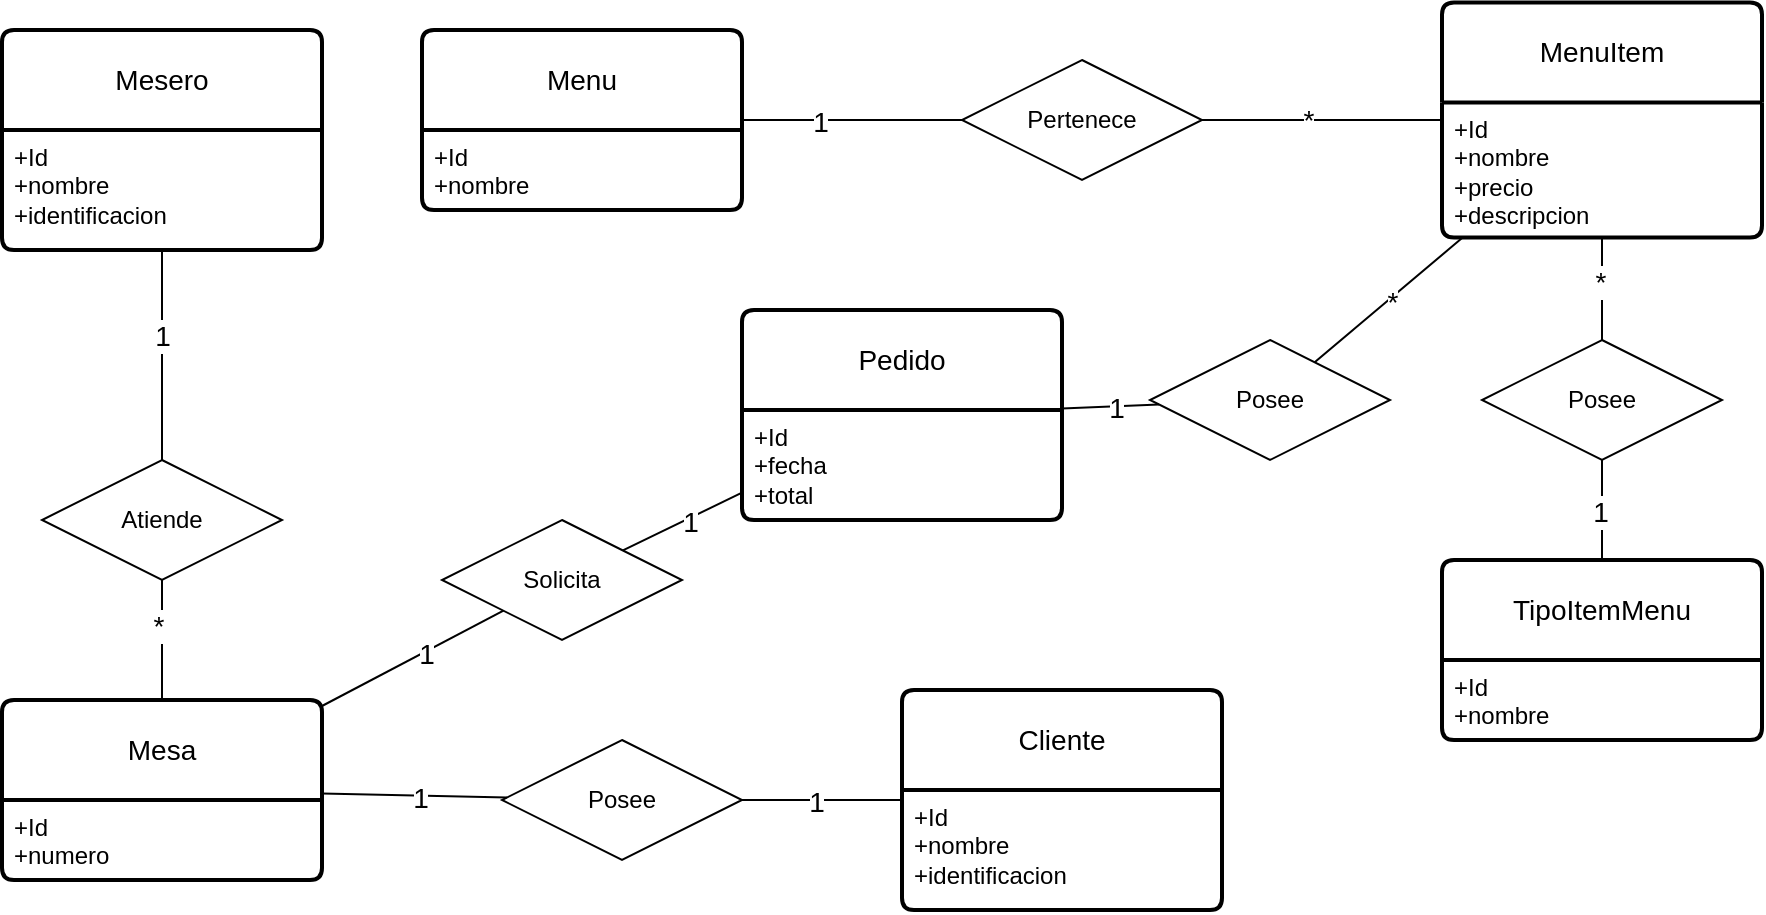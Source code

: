 <mxfile version="24.5.2" type="device">
  <diagram id="fwQpp3RQB80OJueuULL_" name="Page-1">
    <mxGraphModel dx="2193" dy="716" grid="1" gridSize="10" guides="1" tooltips="1" connect="1" arrows="1" fold="1" page="1" pageScale="1" pageWidth="827" pageHeight="1169" math="0" shadow="0">
      <root>
        <mxCell id="0" />
        <mxCell id="1" parent="0" />
        <mxCell id="vtWUlZLhgFQk392brU8j-11" style="edgeStyle=orthogonalEdgeStyle;rounded=0;orthogonalLoop=1;jettySize=auto;html=1;endArrow=none;endFill=0;" edge="1" parent="1" source="vtWUlZLhgFQk392brU8j-13" target="vtWUlZLhgFQk392brU8j-10">
          <mxGeometry relative="1" as="geometry">
            <mxPoint x="200" y="110" as="sourcePoint" />
          </mxGeometry>
        </mxCell>
        <mxCell id="vtWUlZLhgFQk392brU8j-15" value="1" style="edgeLabel;html=1;align=center;verticalAlign=middle;resizable=0;points=[];fontSize=14;" vertex="1" connectable="0" parent="vtWUlZLhgFQk392brU8j-11">
          <mxGeometry x="-0.291" y="-1" relative="1" as="geometry">
            <mxPoint as="offset" />
          </mxGeometry>
        </mxCell>
        <mxCell id="vtWUlZLhgFQk392brU8j-12" style="edgeStyle=orthogonalEdgeStyle;rounded=0;orthogonalLoop=1;jettySize=auto;html=1;endArrow=none;endFill=0;" edge="1" parent="1" source="vtWUlZLhgFQk392brU8j-10" target="vtWUlZLhgFQk392brU8j-27">
          <mxGeometry relative="1" as="geometry">
            <mxPoint x="560.0" y="110" as="targetPoint" />
          </mxGeometry>
        </mxCell>
        <mxCell id="vtWUlZLhgFQk392brU8j-16" value="&lt;font style=&quot;font-size: 14px;&quot;&gt;*&lt;/font&gt;" style="edgeLabel;html=1;align=center;verticalAlign=middle;resizable=0;points=[];" vertex="1" connectable="0" parent="vtWUlZLhgFQk392brU8j-12">
          <mxGeometry x="-0.117" relative="1" as="geometry">
            <mxPoint as="offset" />
          </mxGeometry>
        </mxCell>
        <mxCell id="vtWUlZLhgFQk392brU8j-10" value="Pertenece" style="shape=rhombus;perimeter=rhombusPerimeter;whiteSpace=wrap;html=1;align=center;" vertex="1" parent="1">
          <mxGeometry x="320" y="80" width="120" height="60" as="geometry" />
        </mxCell>
        <mxCell id="vtWUlZLhgFQk392brU8j-13" value="Menu" style="swimlane;childLayout=stackLayout;horizontal=1;startSize=50;horizontalStack=0;rounded=1;fontSize=14;fontStyle=0;strokeWidth=2;resizeParent=0;resizeLast=1;shadow=0;dashed=0;align=center;arcSize=4;whiteSpace=wrap;html=1;" vertex="1" parent="1">
          <mxGeometry x="50" y="65" width="160" height="90" as="geometry" />
        </mxCell>
        <mxCell id="vtWUlZLhgFQk392brU8j-14" value="+Id&lt;br&gt;+nombre" style="align=left;strokeColor=none;fillColor=none;spacingLeft=4;fontSize=12;verticalAlign=top;resizable=0;rotatable=0;part=1;html=1;" vertex="1" parent="vtWUlZLhgFQk392brU8j-13">
          <mxGeometry y="50" width="160" height="40" as="geometry" />
        </mxCell>
        <mxCell id="vtWUlZLhgFQk392brU8j-27" value="MenuItem" style="swimlane;childLayout=stackLayout;horizontal=1;startSize=50;horizontalStack=0;rounded=1;fontSize=14;fontStyle=0;strokeWidth=2;resizeParent=0;resizeLast=1;shadow=0;dashed=0;align=center;arcSize=4;whiteSpace=wrap;html=1;" vertex="1" parent="1">
          <mxGeometry x="560" y="51.25" width="160" height="117.5" as="geometry" />
        </mxCell>
        <mxCell id="vtWUlZLhgFQk392brU8j-28" value="+Id&lt;br&gt;+nombre&lt;div&gt;+precio&lt;/div&gt;&lt;div&gt;+descripcion&lt;/div&gt;" style="align=left;strokeColor=none;fillColor=none;spacingLeft=4;fontSize=12;verticalAlign=top;resizable=0;rotatable=0;part=1;html=1;" vertex="1" parent="vtWUlZLhgFQk392brU8j-27">
          <mxGeometry y="50" width="160" height="67.5" as="geometry" />
        </mxCell>
        <mxCell id="vtWUlZLhgFQk392brU8j-29" value="TipoItemMenu" style="swimlane;childLayout=stackLayout;horizontal=1;startSize=50;horizontalStack=0;rounded=1;fontSize=14;fontStyle=0;strokeWidth=2;resizeParent=0;resizeLast=1;shadow=0;dashed=0;align=center;arcSize=4;whiteSpace=wrap;html=1;" vertex="1" parent="1">
          <mxGeometry x="560" y="330" width="160" height="90" as="geometry" />
        </mxCell>
        <mxCell id="vtWUlZLhgFQk392brU8j-30" value="+Id&lt;br&gt;+nombre" style="align=left;strokeColor=none;fillColor=none;spacingLeft=4;fontSize=12;verticalAlign=top;resizable=0;rotatable=0;part=1;html=1;" vertex="1" parent="vtWUlZLhgFQk392brU8j-29">
          <mxGeometry y="50" width="160" height="40" as="geometry" />
        </mxCell>
        <mxCell id="vtWUlZLhgFQk392brU8j-31" value="Posee" style="shape=rhombus;perimeter=rhombusPerimeter;whiteSpace=wrap;html=1;align=center;" vertex="1" parent="1">
          <mxGeometry x="580" y="220" width="120" height="60" as="geometry" />
        </mxCell>
        <mxCell id="vtWUlZLhgFQk392brU8j-32" value="" style="endArrow=none;html=1;rounded=0;" edge="1" parent="1" source="vtWUlZLhgFQk392brU8j-31" target="vtWUlZLhgFQk392brU8j-27">
          <mxGeometry relative="1" as="geometry">
            <mxPoint x="360" y="260" as="sourcePoint" />
            <mxPoint x="520" y="260" as="targetPoint" />
          </mxGeometry>
        </mxCell>
        <mxCell id="vtWUlZLhgFQk392brU8j-34" value="&lt;font style=&quot;font-size: 14px;&quot;&gt;*&lt;/font&gt;" style="edgeLabel;html=1;align=center;verticalAlign=middle;resizable=0;points=[];" vertex="1" connectable="0" parent="vtWUlZLhgFQk392brU8j-32">
          <mxGeometry x="0.145" y="1" relative="1" as="geometry">
            <mxPoint as="offset" />
          </mxGeometry>
        </mxCell>
        <mxCell id="vtWUlZLhgFQk392brU8j-35" value="" style="endArrow=none;html=1;rounded=0;" edge="1" parent="1" source="vtWUlZLhgFQk392brU8j-29" target="vtWUlZLhgFQk392brU8j-31">
          <mxGeometry relative="1" as="geometry">
            <mxPoint x="360" y="260" as="sourcePoint" />
            <mxPoint x="520" y="260" as="targetPoint" />
          </mxGeometry>
        </mxCell>
        <mxCell id="vtWUlZLhgFQk392brU8j-36" value="&lt;font style=&quot;font-size: 14px;&quot;&gt;1&lt;/font&gt;" style="edgeLabel;html=1;align=center;verticalAlign=middle;resizable=0;points=[];" vertex="1" connectable="0" parent="vtWUlZLhgFQk392brU8j-35">
          <mxGeometry x="-0.033" y="1" relative="1" as="geometry">
            <mxPoint as="offset" />
          </mxGeometry>
        </mxCell>
        <mxCell id="vtWUlZLhgFQk392brU8j-40" value="Mesa" style="swimlane;childLayout=stackLayout;horizontal=1;startSize=50;horizontalStack=0;rounded=1;fontSize=14;fontStyle=0;strokeWidth=2;resizeParent=0;resizeLast=1;shadow=0;dashed=0;align=center;arcSize=4;whiteSpace=wrap;html=1;" vertex="1" parent="1">
          <mxGeometry x="-160" y="400" width="160" height="90" as="geometry" />
        </mxCell>
        <mxCell id="vtWUlZLhgFQk392brU8j-41" value="+Id&lt;br&gt;+numero" style="align=left;strokeColor=none;fillColor=none;spacingLeft=4;fontSize=12;verticalAlign=top;resizable=0;rotatable=0;part=1;html=1;" vertex="1" parent="vtWUlZLhgFQk392brU8j-40">
          <mxGeometry y="50" width="160" height="40" as="geometry" />
        </mxCell>
        <mxCell id="vtWUlZLhgFQk392brU8j-42" value="Cliente" style="swimlane;childLayout=stackLayout;horizontal=1;startSize=50;horizontalStack=0;rounded=1;fontSize=14;fontStyle=0;strokeWidth=2;resizeParent=0;resizeLast=1;shadow=0;dashed=0;align=center;arcSize=4;whiteSpace=wrap;html=1;" vertex="1" parent="1">
          <mxGeometry x="290" y="395" width="160" height="110" as="geometry" />
        </mxCell>
        <mxCell id="vtWUlZLhgFQk392brU8j-43" value="+Id&lt;br&gt;+nombre&lt;div&gt;+identificacion&lt;/div&gt;" style="align=left;strokeColor=none;fillColor=none;spacingLeft=4;fontSize=12;verticalAlign=top;resizable=0;rotatable=0;part=1;html=1;" vertex="1" parent="vtWUlZLhgFQk392brU8j-42">
          <mxGeometry y="50" width="160" height="60" as="geometry" />
        </mxCell>
        <mxCell id="vtWUlZLhgFQk392brU8j-44" value="Mesero" style="swimlane;childLayout=stackLayout;horizontal=1;startSize=50;horizontalStack=0;rounded=1;fontSize=14;fontStyle=0;strokeWidth=2;resizeParent=0;resizeLast=1;shadow=0;dashed=0;align=center;arcSize=4;whiteSpace=wrap;html=1;" vertex="1" parent="1">
          <mxGeometry x="-160" y="65" width="160" height="110" as="geometry" />
        </mxCell>
        <mxCell id="vtWUlZLhgFQk392brU8j-45" value="+Id&lt;br&gt;+nombre&lt;div&gt;+identificacion&lt;/div&gt;" style="align=left;strokeColor=none;fillColor=none;spacingLeft=4;fontSize=12;verticalAlign=top;resizable=0;rotatable=0;part=1;html=1;" vertex="1" parent="vtWUlZLhgFQk392brU8j-44">
          <mxGeometry y="50" width="160" height="60" as="geometry" />
        </mxCell>
        <mxCell id="vtWUlZLhgFQk392brU8j-46" value="Pedido" style="swimlane;childLayout=stackLayout;horizontal=1;startSize=50;horizontalStack=0;rounded=1;fontSize=14;fontStyle=0;strokeWidth=2;resizeParent=0;resizeLast=1;shadow=0;dashed=0;align=center;arcSize=4;whiteSpace=wrap;html=1;" vertex="1" parent="1">
          <mxGeometry x="210" y="205" width="160" height="105" as="geometry" />
        </mxCell>
        <mxCell id="vtWUlZLhgFQk392brU8j-47" value="+Id&lt;br&gt;+fecha&lt;div&gt;+total&lt;/div&gt;" style="align=left;strokeColor=none;fillColor=none;spacingLeft=4;fontSize=12;verticalAlign=top;resizable=0;rotatable=0;part=1;html=1;" vertex="1" parent="vtWUlZLhgFQk392brU8j-46">
          <mxGeometry y="50" width="160" height="55" as="geometry" />
        </mxCell>
        <mxCell id="vtWUlZLhgFQk392brU8j-49" value="Posee" style="shape=rhombus;perimeter=rhombusPerimeter;whiteSpace=wrap;html=1;align=center;" vertex="1" parent="1">
          <mxGeometry x="414" y="220" width="120" height="60" as="geometry" />
        </mxCell>
        <mxCell id="vtWUlZLhgFQk392brU8j-50" value="" style="endArrow=none;html=1;rounded=0;" edge="1" parent="1" source="vtWUlZLhgFQk392brU8j-49" target="vtWUlZLhgFQk392brU8j-27">
          <mxGeometry relative="1" as="geometry">
            <mxPoint x="380" y="370" as="sourcePoint" />
            <mxPoint x="540" y="370" as="targetPoint" />
          </mxGeometry>
        </mxCell>
        <mxCell id="vtWUlZLhgFQk392brU8j-51" value="&lt;font style=&quot;font-size: 14px;&quot;&gt;*&lt;/font&gt;" style="edgeLabel;html=1;align=center;verticalAlign=middle;resizable=0;points=[];" vertex="1" connectable="0" parent="vtWUlZLhgFQk392brU8j-50">
          <mxGeometry x="-0.006" y="-2" relative="1" as="geometry">
            <mxPoint y="-1" as="offset" />
          </mxGeometry>
        </mxCell>
        <mxCell id="vtWUlZLhgFQk392brU8j-52" value="" style="endArrow=none;html=1;rounded=0;" edge="1" parent="1" source="vtWUlZLhgFQk392brU8j-46" target="vtWUlZLhgFQk392brU8j-49">
          <mxGeometry relative="1" as="geometry">
            <mxPoint x="380" y="360" as="sourcePoint" />
            <mxPoint x="540" y="360" as="targetPoint" />
          </mxGeometry>
        </mxCell>
        <mxCell id="vtWUlZLhgFQk392brU8j-53" value="&lt;font style=&quot;font-size: 14px;&quot;&gt;1&lt;/font&gt;" style="edgeLabel;html=1;align=center;verticalAlign=middle;resizable=0;points=[];" vertex="1" connectable="0" parent="vtWUlZLhgFQk392brU8j-52">
          <mxGeometry x="0.097" y="-1" relative="1" as="geometry">
            <mxPoint as="offset" />
          </mxGeometry>
        </mxCell>
        <mxCell id="vtWUlZLhgFQk392brU8j-58" value="Solicita" style="shape=rhombus;perimeter=rhombusPerimeter;whiteSpace=wrap;html=1;align=center;" vertex="1" parent="1">
          <mxGeometry x="60" y="310" width="120" height="60" as="geometry" />
        </mxCell>
        <mxCell id="vtWUlZLhgFQk392brU8j-59" value="" style="endArrow=none;html=1;rounded=0;" edge="1" parent="1" source="vtWUlZLhgFQk392brU8j-46" target="vtWUlZLhgFQk392brU8j-58">
          <mxGeometry relative="1" as="geometry">
            <mxPoint x="180" y="360" as="sourcePoint" />
            <mxPoint x="340" y="360" as="targetPoint" />
          </mxGeometry>
        </mxCell>
        <mxCell id="vtWUlZLhgFQk392brU8j-69" value="&lt;font style=&quot;font-size: 14px;&quot;&gt;1&lt;/font&gt;" style="edgeLabel;html=1;align=center;verticalAlign=middle;resizable=0;points=[];" vertex="1" connectable="0" parent="vtWUlZLhgFQk392brU8j-59">
          <mxGeometry x="-0.095" y="1" relative="1" as="geometry">
            <mxPoint as="offset" />
          </mxGeometry>
        </mxCell>
        <mxCell id="vtWUlZLhgFQk392brU8j-60" value="" style="endArrow=none;html=1;rounded=0;" edge="1" parent="1" source="vtWUlZLhgFQk392brU8j-58" target="vtWUlZLhgFQk392brU8j-40">
          <mxGeometry relative="1" as="geometry">
            <mxPoint x="180" y="430" as="sourcePoint" />
            <mxPoint x="340" y="430" as="targetPoint" />
          </mxGeometry>
        </mxCell>
        <mxCell id="vtWUlZLhgFQk392brU8j-70" value="&lt;font style=&quot;font-size: 14px;&quot;&gt;1&lt;/font&gt;" style="edgeLabel;html=1;align=center;verticalAlign=middle;resizable=0;points=[];" vertex="1" connectable="0" parent="vtWUlZLhgFQk392brU8j-60">
          <mxGeometry x="-0.138" y="1" relative="1" as="geometry">
            <mxPoint as="offset" />
          </mxGeometry>
        </mxCell>
        <mxCell id="vtWUlZLhgFQk392brU8j-61" value="Posee" style="shape=rhombus;perimeter=rhombusPerimeter;whiteSpace=wrap;html=1;align=center;" vertex="1" parent="1">
          <mxGeometry x="90" y="420" width="120" height="60" as="geometry" />
        </mxCell>
        <mxCell id="vtWUlZLhgFQk392brU8j-62" value="" style="endArrow=none;html=1;rounded=0;" edge="1" parent="1" source="vtWUlZLhgFQk392brU8j-40" target="vtWUlZLhgFQk392brU8j-61">
          <mxGeometry relative="1" as="geometry">
            <mxPoint x="180" y="430" as="sourcePoint" />
            <mxPoint x="340" y="430" as="targetPoint" />
          </mxGeometry>
        </mxCell>
        <mxCell id="vtWUlZLhgFQk392brU8j-71" value="&lt;font style=&quot;font-size: 14px;&quot;&gt;1&lt;/font&gt;" style="edgeLabel;html=1;align=center;verticalAlign=middle;resizable=0;points=[];" vertex="1" connectable="0" parent="vtWUlZLhgFQk392brU8j-62">
          <mxGeometry x="0.046" y="-1" relative="1" as="geometry">
            <mxPoint as="offset" />
          </mxGeometry>
        </mxCell>
        <mxCell id="vtWUlZLhgFQk392brU8j-63" value="" style="endArrow=none;html=1;rounded=0;" edge="1" parent="1" source="vtWUlZLhgFQk392brU8j-61" target="vtWUlZLhgFQk392brU8j-42">
          <mxGeometry relative="1" as="geometry">
            <mxPoint x="180" y="430" as="sourcePoint" />
            <mxPoint x="340" y="430" as="targetPoint" />
          </mxGeometry>
        </mxCell>
        <mxCell id="vtWUlZLhgFQk392brU8j-72" value="&lt;font style=&quot;font-size: 14px;&quot;&gt;1&lt;/font&gt;" style="edgeLabel;html=1;align=center;verticalAlign=middle;resizable=0;points=[];" vertex="1" connectable="0" parent="vtWUlZLhgFQk392brU8j-63">
          <mxGeometry x="-0.069" y="-1" relative="1" as="geometry">
            <mxPoint as="offset" />
          </mxGeometry>
        </mxCell>
        <mxCell id="vtWUlZLhgFQk392brU8j-64" value="Atiende" style="shape=rhombus;perimeter=rhombusPerimeter;whiteSpace=wrap;html=1;align=center;" vertex="1" parent="1">
          <mxGeometry x="-140" y="280" width="120" height="60" as="geometry" />
        </mxCell>
        <mxCell id="vtWUlZLhgFQk392brU8j-65" value="" style="endArrow=none;html=1;rounded=0;" edge="1" parent="1" source="vtWUlZLhgFQk392brU8j-44" target="vtWUlZLhgFQk392brU8j-64">
          <mxGeometry relative="1" as="geometry">
            <mxPoint x="-40" y="430" as="sourcePoint" />
            <mxPoint x="120" y="430" as="targetPoint" />
          </mxGeometry>
        </mxCell>
        <mxCell id="vtWUlZLhgFQk392brU8j-67" value="&lt;font style=&quot;font-size: 14px;&quot;&gt;1&lt;/font&gt;" style="edgeLabel;html=1;align=center;verticalAlign=middle;resizable=0;points=[];" vertex="1" connectable="0" parent="vtWUlZLhgFQk392brU8j-65">
          <mxGeometry x="-0.177" relative="1" as="geometry">
            <mxPoint as="offset" />
          </mxGeometry>
        </mxCell>
        <mxCell id="vtWUlZLhgFQk392brU8j-66" value="" style="endArrow=none;html=1;rounded=0;" edge="1" parent="1" source="vtWUlZLhgFQk392brU8j-64" target="vtWUlZLhgFQk392brU8j-40">
          <mxGeometry relative="1" as="geometry">
            <mxPoint x="-40" y="430" as="sourcePoint" />
            <mxPoint x="120" y="430" as="targetPoint" />
          </mxGeometry>
        </mxCell>
        <mxCell id="vtWUlZLhgFQk392brU8j-68" value="&lt;font style=&quot;font-size: 14px;&quot;&gt;*&lt;/font&gt;" style="edgeLabel;html=1;align=center;verticalAlign=middle;resizable=0;points=[];" vertex="1" connectable="0" parent="vtWUlZLhgFQk392brU8j-66">
          <mxGeometry x="-0.253" y="-2" relative="1" as="geometry">
            <mxPoint as="offset" />
          </mxGeometry>
        </mxCell>
      </root>
    </mxGraphModel>
  </diagram>
</mxfile>
